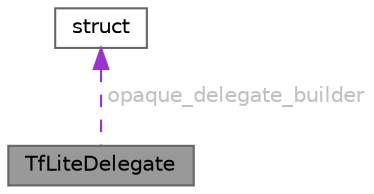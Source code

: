 digraph "TfLiteDelegate"
{
 // LATEX_PDF_SIZE
  bgcolor="transparent";
  edge [fontname=Helvetica,fontsize=10,labelfontname=Helvetica,labelfontsize=10];
  node [fontname=Helvetica,fontsize=10,shape=box,height=0.2,width=0.4];
  Node1 [id="Node000001",label="TfLiteDelegate",height=0.2,width=0.4,color="gray40", fillcolor="grey60", style="filled", fontcolor="black",tooltip="WARNING: This is an experimental interface that is subject to change."];
  Node2 -> Node1 [id="edge2_Node000001_Node000002",dir="back",color="darkorchid3",style="dashed",tooltip=" ",label=" opaque_delegate_builder",fontcolor="grey" ];
  Node2 [id="Node000002",label="struct",height=0.2,width=0.4,color="gray40", fillcolor="white", style="filled",tooltip=" "];
}

